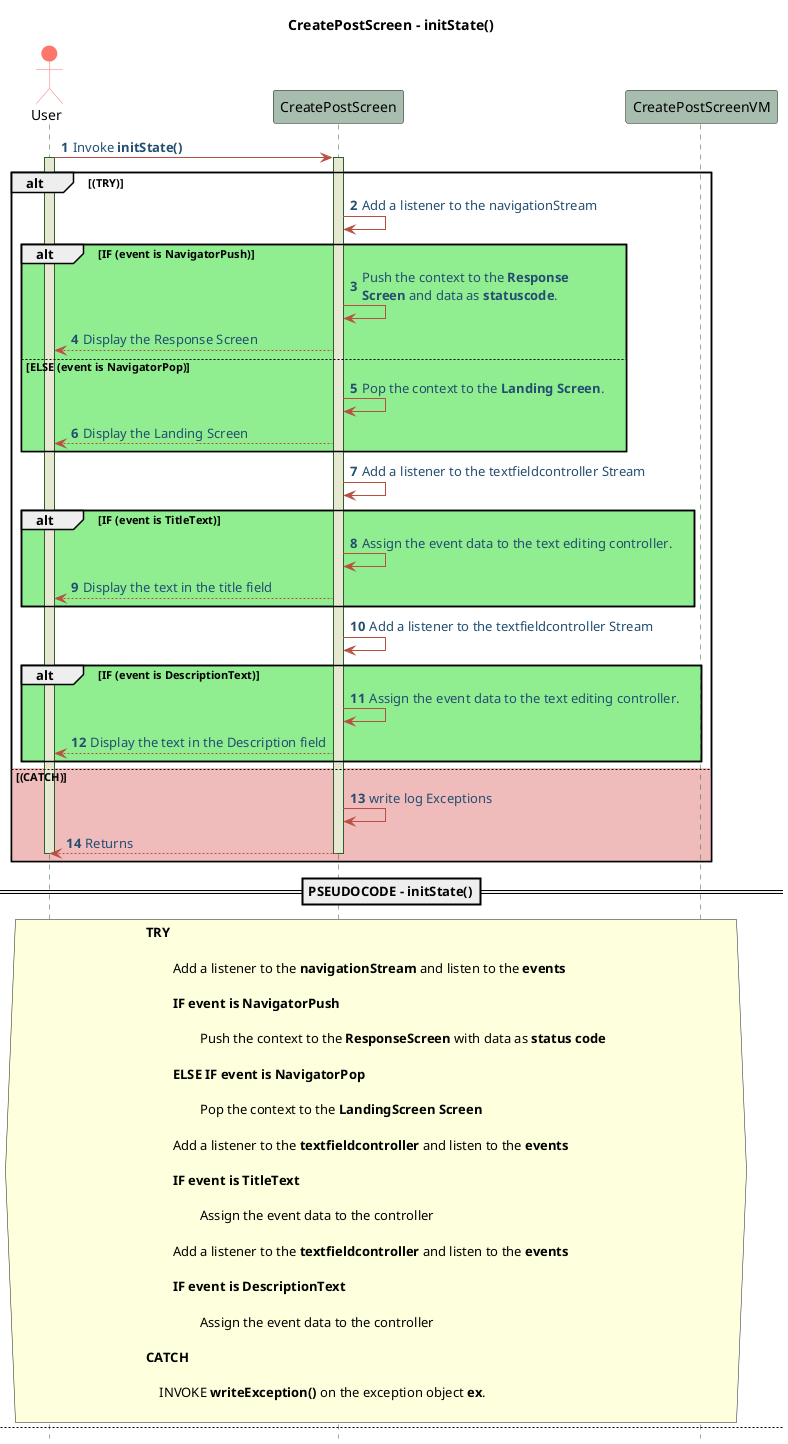 @startuml CreatePostScreen-Sequence-Pseudo

!define POSITIVERESPONSE 90EE90
!define NEGATIVEERESPONSE EFBBBB
!define NUETRALRESPONSE F2DC79

skinparam sequence{
    ParticipantBackgroundColor #A7BEAE
    LifeLineBackgroundColor #E7E8D1
    LifeLineBorderColor #2C5F2D
    ActorBackgroundColor #FC766AFF
    ActorBorderColor #FC766AFF
    ArrowColor #B85042
    ArrowFontColor #234E70
}

title   **CreatePostScreen - initState()**
actor User
autonumber 1
hide footbox
User -> CreatePostScreen: Invoke **initState()**
activate User
activate CreatePostScreen
alt (TRY)
    CreatePostScreen -> CreatePostScreen: Add a listener to the navigationStream

    alt #POSITIVERESPONSE IF (event is NavigatorPush)
        CreatePostScreen-> CreatePostScreen: Push the context to the **Response**\n**Screen** and data as **statuscode**.
        CreatePostScreen --> User: Display the Response Screen
    else #POSITIVERESPONSE ELSE (event is NavigatorPop) 
        CreatePostScreen-> CreatePostScreen: Pop the context to the **Landing Screen**.
        CreatePostScreen --> User: Display the Landing Screen
    end

    CreatePostScreen -> CreatePostScreen: Add a listener to the textfieldcontroller Stream

    alt #POSITIVERESPONSE IF (event is TitleText)
        CreatePostScreen-> CreatePostScreen: Assign the event data to the text editing controller.
        CreatePostScreen --> User: Display the text in the title field
    end

    CreatePostScreen -> CreatePostScreen: Add a listener to the textfieldcontroller Stream

    alt #POSITIVERESPONSE IF (event is DescriptionText)
        CreatePostScreen-> CreatePostScreen: Assign the event data to the text editing controller.
        CreatePostScreen --> User: Display the text in the Description field
    end

else #NEGATIVEERESPONSE (CATCH)
    CreatePostScreen -> CreatePostScreen : write log Exceptions
    CreatePostScreen --> User: Returns
    deactivate CreatePostScreen
    deactivate User
end

==PSEUDOCODE - initState()==
hnote across
**TRY**
    
        Add a listener to the **navigationStream** and listen to the **events**
        
        **IF event is NavigatorPush**

                Push the context to the **ResponseScreen** with data as **status code**
        
        **ELSE IF event is NavigatorPop**

                Pop the context to the **LandingScreen Screen**
        
        Add a listener to the **textfieldcontroller** and listen to the **events**
    
        **IF event is TitleText**

                Assign the event data to the controller
        
        Add a listener to the **textfieldcontroller** and listen to the **events**
    
        **IF event is DescriptionText**

                Assign the event data to the controller

**CATCH**

    INVOKE **writeException()** on the exception object **ex**.

end note

newpage  **CreatePostScreen - dispose()**
!define POSITIVERESPONSE 90EE90
!define NEGATIVEERESPONSE EFBBBB
!define NUETRALRESPONSE F2DC79

skinparam sequence{
    ParticipantBackgroundColor #A7BEAE
    LifeLineBackgroundColor #E7E8D1
    LifeLineBorderColor #2C5F2D
    ActorBackgroundColor #FC766AFF
    ActorBorderColor #FC766AFF
    ArrowColor #B85042
    ArrowFontColor #234E70
}

autonumber 1
hide footbox
User -> CreatePostScreen: Invoke **dispose()**
activate User
activate CreatePostScreen
CreatePostScreen -> CreatePostScreen: Dispose the **navigationStream**
CreatePostScreen -> CreatePostScreen: Dispose the **titleField controller**
CreatePostScreen -> CreatePostScreen: Dispose the **descriptionField controller**
CreatePostScreen --> User: Returns
deactivate CreatePostScreen
deactivate User

==PSEUDOCODE - dispose()==
hnote across

DISPOSE the **navigationStream** using **dispose()** method 

DISPOSE the **titleField controller** using **dispose()** method 

DISPOSE the **descriptioniField controller** using **dispose()** method

end note

newpage Create Post
autonumber
hide footbox
User -> CreatePostScreen: **Create** Button.Clicked
activate User
activate CreatePostScreen
CreatePostScreen -> CreatePostScreenVM: Invoke **navigateToResponseScreen()**
activate CreatePostScreenVM
CreatePostScreenVM --> CreatePostScreen: Returns
deactivate CreatePostScreenVM
CreatePostScreen --> User: Display **ResponseScreen**
deactivate CreatePostScreen
deactivate User
==PSEUDOCODE - Create Post==
hnote across

INVOKE **navigateToResponseScreen()** method

DISPLAY **ResponseScreen** to the User 

end note

newpage goBack Post
autonumber
hide footbox
User -> CreatePostScreen: **goBack** Button.Clicked
activate User
activate CreatePostScreen
CreatePostScreen -> CreatePostScreenVM: Invoke **navigateBackToLandingScreen()**
activate CreatePostScreenVM
CreatePostScreenVM --> CreatePostScreen: Returns
deactivate CreatePostScreenVM
CreatePostScreen --> User: Display **LandingScreen**
deactivate CreatePostScreen
deactivate User

==PSEUDOCODE - goBack Post==
hnote across

INVOKE **navigateBackToLandingScreen()** method

DISPLAY **LandingScreen** to the User 
end note

newpage Text Field for Description
autonumber
hide footbox
User -> CreatePostScreen: User enters Text in the Text Field
activate User
activate CreatePostScreen
CreatePostScreen -> CreatePostScreenVM: Invoke **onDescriptionChange()**
activate CreatePostScreenVM
CreatePostScreenVM --> CreatePostScreen: Returns
deactivate CreatePostScreenVM
CreatePostScreen --> User: Display the entire text
deactivate CreatePostScreen
deactivate User

==PSEUDOCODE - onDescriptionChange()==
hnote across

INVOKE **onDescriptionChange()** method

DISPLAY text to the User 
end note

newpage Text Field for Title
autonumber
hide footbox
User -> CreatePostScreen: User enters Text in the Text Field
activate User
activate CreatePostScreen
CreatePostScreen -> CreatePostScreenVM: Invoke **onTitleChange()**
activate CreatePostScreenVM
CreatePostScreenVM --> CreatePostScreen: Returns
deactivate CreatePostScreenVM
CreatePostScreen --> User: Display the entire text
deactivate CreatePostScreen
deactivate User

==PSEUDOCODE - onTitleChange()==
hnote across

INVOKE **onTitleChange()** method

DISPLAY text to the User 
end note

@enduml